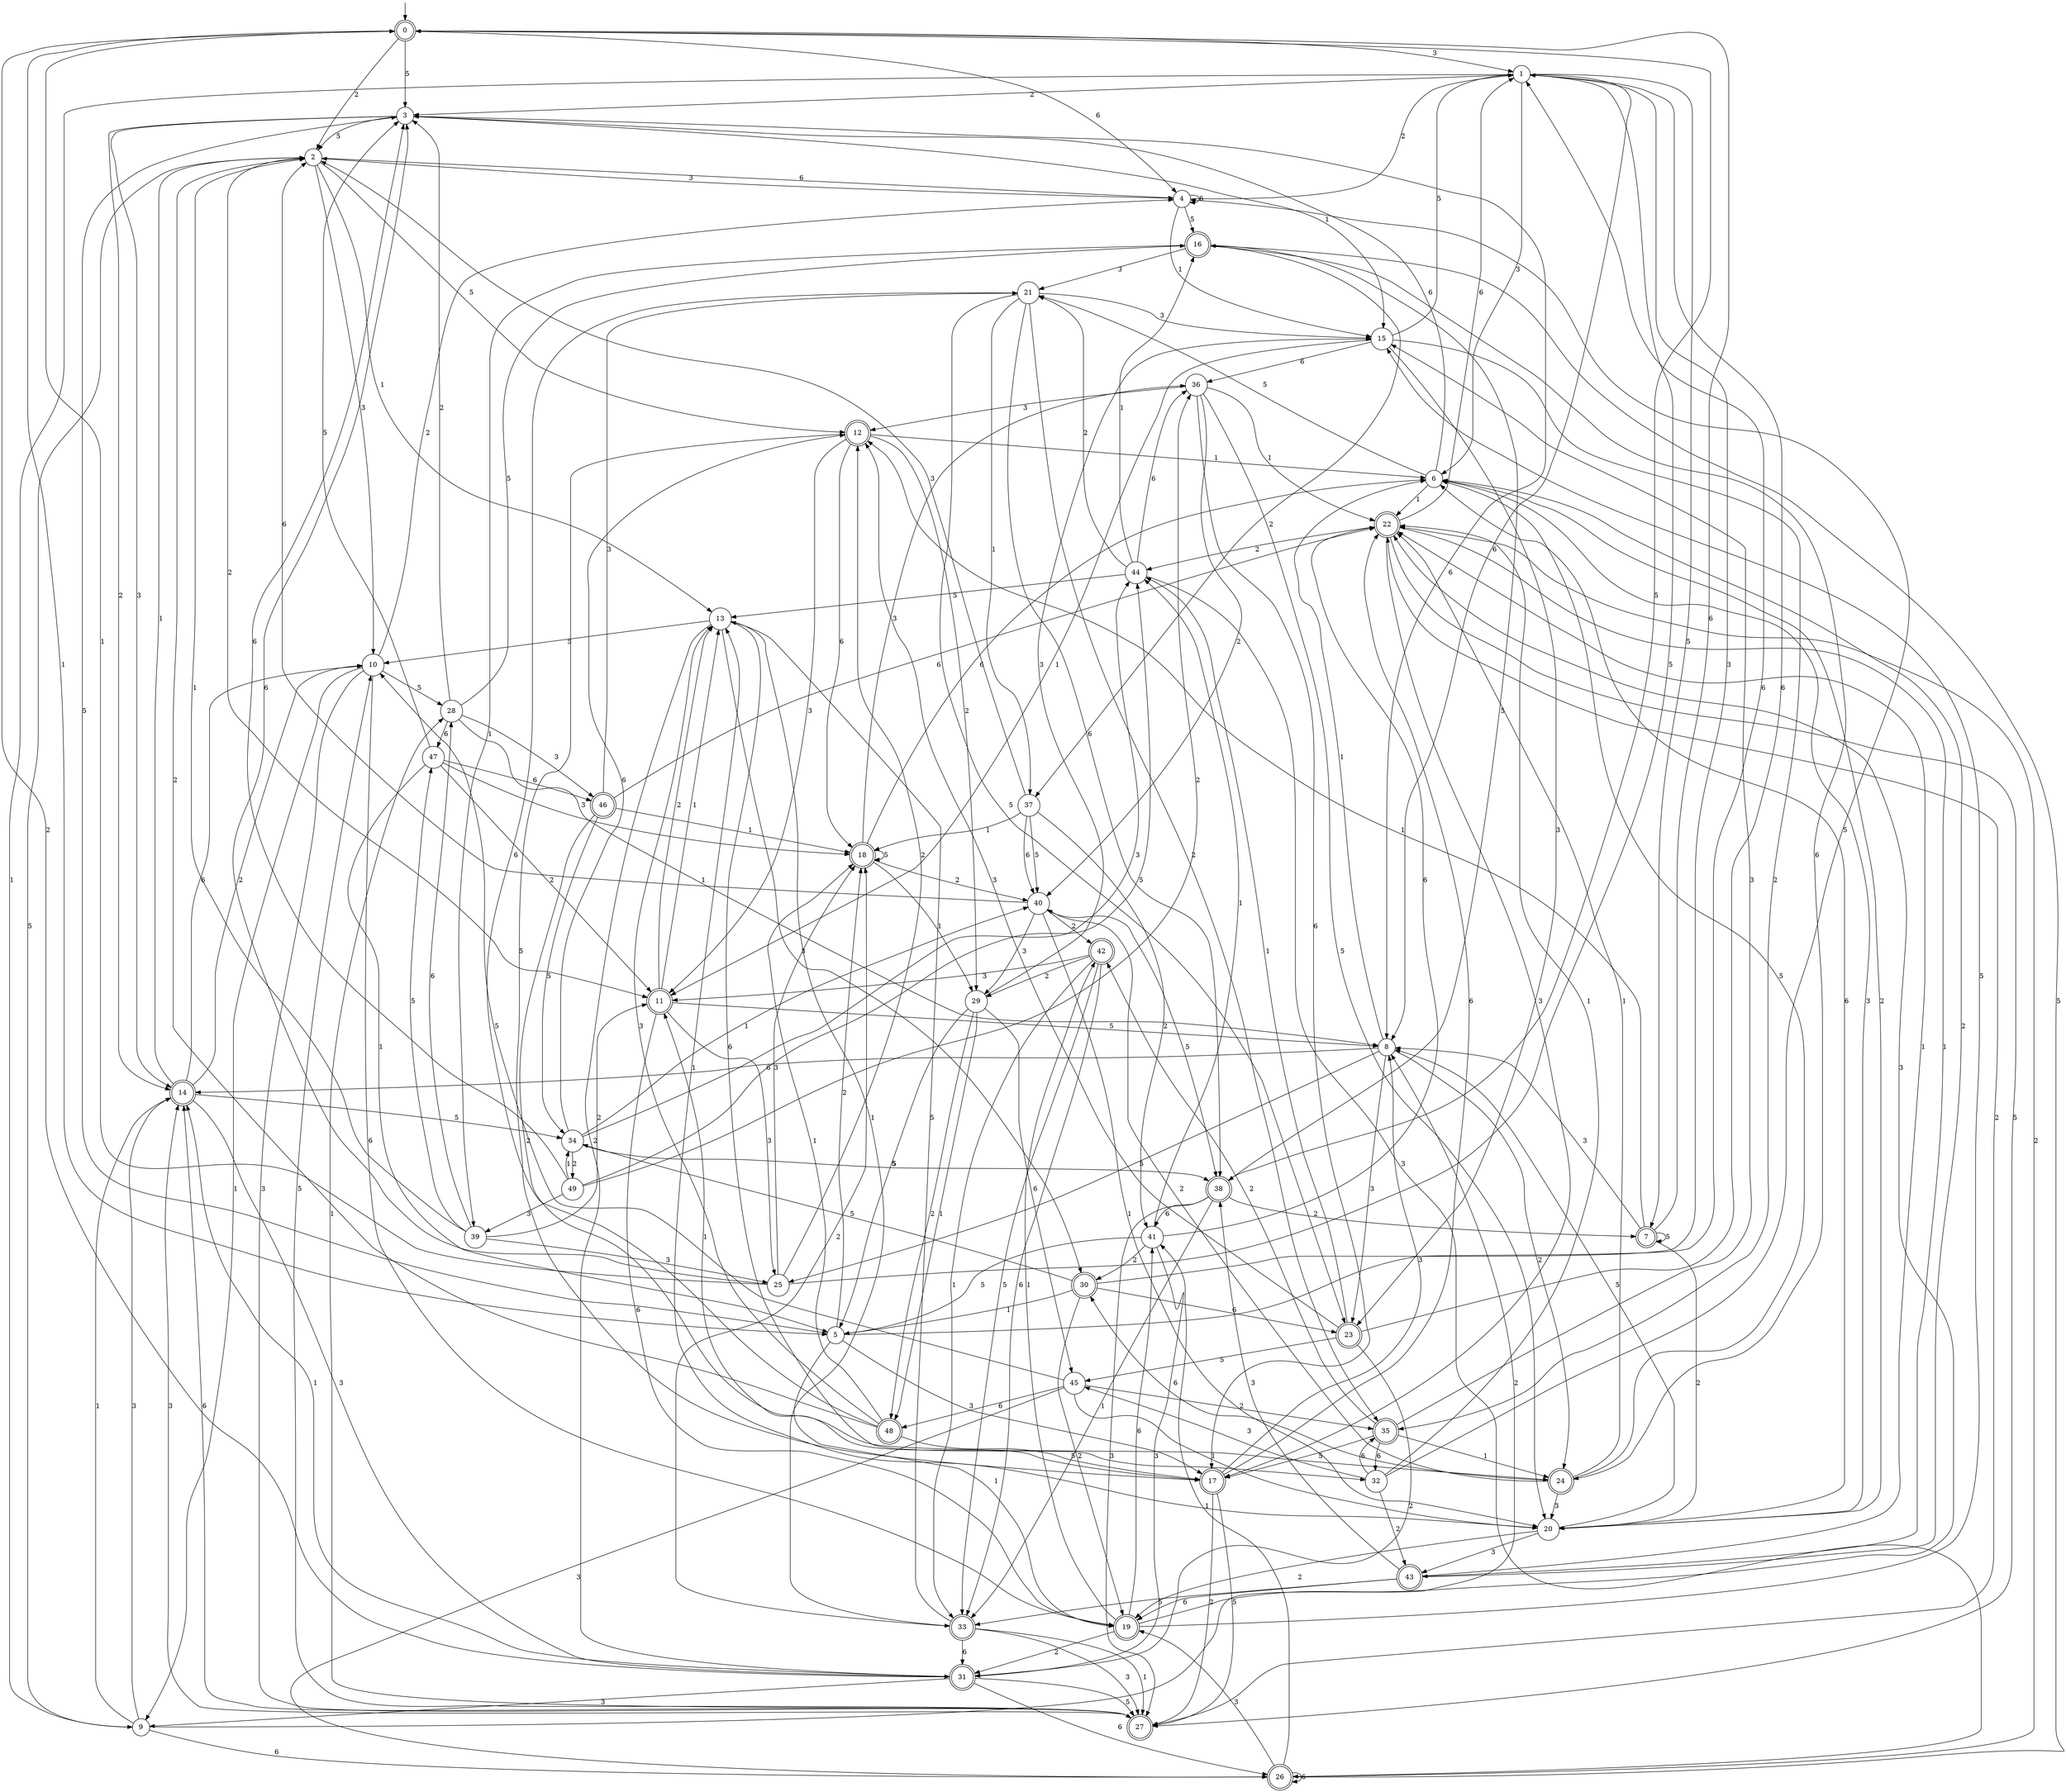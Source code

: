 digraph g {

	s0 [shape="doublecircle" label="0"];
	s1 [shape="circle" label="1"];
	s2 [shape="circle" label="2"];
	s3 [shape="circle" label="3"];
	s4 [shape="circle" label="4"];
	s5 [shape="circle" label="5"];
	s6 [shape="circle" label="6"];
	s7 [shape="doublecircle" label="7"];
	s8 [shape="circle" label="8"];
	s9 [shape="circle" label="9"];
	s10 [shape="circle" label="10"];
	s11 [shape="doublecircle" label="11"];
	s12 [shape="doublecircle" label="12"];
	s13 [shape="circle" label="13"];
	s14 [shape="doublecircle" label="14"];
	s15 [shape="circle" label="15"];
	s16 [shape="doublecircle" label="16"];
	s17 [shape="doublecircle" label="17"];
	s18 [shape="doublecircle" label="18"];
	s19 [shape="doublecircle" label="19"];
	s20 [shape="circle" label="20"];
	s21 [shape="circle" label="21"];
	s22 [shape="doublecircle" label="22"];
	s23 [shape="doublecircle" label="23"];
	s24 [shape="doublecircle" label="24"];
	s25 [shape="circle" label="25"];
	s26 [shape="doublecircle" label="26"];
	s27 [shape="doublecircle" label="27"];
	s28 [shape="circle" label="28"];
	s29 [shape="circle" label="29"];
	s30 [shape="doublecircle" label="30"];
	s31 [shape="doublecircle" label="31"];
	s32 [shape="circle" label="32"];
	s33 [shape="doublecircle" label="33"];
	s34 [shape="circle" label="34"];
	s35 [shape="doublecircle" label="35"];
	s36 [shape="circle" label="36"];
	s37 [shape="circle" label="37"];
	s38 [shape="doublecircle" label="38"];
	s39 [shape="circle" label="39"];
	s40 [shape="circle" label="40"];
	s41 [shape="circle" label="41"];
	s42 [shape="doublecircle" label="42"];
	s43 [shape="doublecircle" label="43"];
	s44 [shape="circle" label="44"];
	s45 [shape="circle" label="45"];
	s46 [shape="doublecircle" label="46"];
	s47 [shape="circle" label="47"];
	s48 [shape="doublecircle" label="48"];
	s49 [shape="circle" label="49"];
	s0 -> s1 [label="3"];
	s0 -> s2 [label="2"];
	s0 -> s3 [label="5"];
	s0 -> s4 [label="6"];
	s0 -> s5 [label="1"];
	s1 -> s6 [label="3"];
	s1 -> s3 [label="2"];
	s1 -> s7 [label="5"];
	s1 -> s8 [label="6"];
	s1 -> s9 [label="1"];
	s2 -> s10 [label="3"];
	s2 -> s11 [label="2"];
	s2 -> s12 [label="5"];
	s2 -> s4 [label="6"];
	s2 -> s13 [label="1"];
	s3 -> s14 [label="3"];
	s3 -> s14 [label="2"];
	s3 -> s2 [label="5"];
	s3 -> s8 [label="6"];
	s3 -> s15 [label="1"];
	s4 -> s2 [label="3"];
	s4 -> s1 [label="2"];
	s4 -> s16 [label="5"];
	s4 -> s4 [label="6"];
	s4 -> s15 [label="1"];
	s5 -> s17 [label="3"];
	s5 -> s18 [label="2"];
	s5 -> s3 [label="5"];
	s5 -> s1 [label="6"];
	s5 -> s19 [label="1"];
	s6 -> s20 [label="3"];
	s6 -> s20 [label="2"];
	s6 -> s21 [label="5"];
	s6 -> s3 [label="6"];
	s6 -> s22 [label="1"];
	s7 -> s8 [label="3"];
	s7 -> s20 [label="2"];
	s7 -> s7 [label="5"];
	s7 -> s0 [label="6"];
	s7 -> s12 [label="1"];
	s8 -> s23 [label="3"];
	s8 -> s24 [label="2"];
	s8 -> s25 [label="5"];
	s8 -> s14 [label="6"];
	s8 -> s6 [label="1"];
	s9 -> s14 [label="3"];
	s9 -> s8 [label="2"];
	s9 -> s2 [label="5"];
	s9 -> s26 [label="6"];
	s9 -> s14 [label="1"];
	s10 -> s27 [label="3"];
	s10 -> s4 [label="2"];
	s10 -> s28 [label="5"];
	s10 -> s19 [label="6"];
	s10 -> s9 [label="1"];
	s11 -> s25 [label="3"];
	s11 -> s13 [label="2"];
	s11 -> s8 [label="5"];
	s11 -> s19 [label="6"];
	s11 -> s13 [label="1"];
	s12 -> s11 [label="3"];
	s12 -> s29 [label="2"];
	s12 -> s17 [label="5"];
	s12 -> s18 [label="6"];
	s12 -> s6 [label="1"];
	s13 -> s30 [label="3"];
	s13 -> s31 [label="2"];
	s13 -> s10 [label="5"];
	s13 -> s32 [label="6"];
	s13 -> s33 [label="1"];
	s14 -> s31 [label="3"];
	s14 -> s10 [label="2"];
	s14 -> s34 [label="5"];
	s14 -> s10 [label="6"];
	s14 -> s2 [label="1"];
	s15 -> s23 [label="3"];
	s15 -> s35 [label="2"];
	s15 -> s1 [label="5"];
	s15 -> s36 [label="6"];
	s15 -> s11 [label="1"];
	s16 -> s21 [label="3"];
	s16 -> s37 [label="2"];
	s16 -> s38 [label="5"];
	s16 -> s24 [label="6"];
	s16 -> s39 [label="1"];
	s17 -> s8 [label="3"];
	s17 -> s27 [label="2"];
	s17 -> s27 [label="5"];
	s17 -> s22 [label="6"];
	s17 -> s11 [label="1"];
	s18 -> s36 [label="3"];
	s18 -> s40 [label="2"];
	s18 -> s18 [label="5"];
	s18 -> s6 [label="6"];
	s18 -> s29 [label="1"];
	s19 -> s22 [label="3"];
	s19 -> s31 [label="2"];
	s19 -> s15 [label="5"];
	s19 -> s41 [label="6"];
	s19 -> s42 [label="1"];
	s20 -> s43 [label="3"];
	s20 -> s19 [label="2"];
	s20 -> s8 [label="5"];
	s20 -> s6 [label="6"];
	s20 -> s13 [label="1"];
	s21 -> s15 [label="3"];
	s21 -> s35 [label="2"];
	s21 -> s23 [label="5"];
	s21 -> s38 [label="6"];
	s21 -> s37 [label="1"];
	s22 -> s17 [label="3"];
	s22 -> s44 [label="2"];
	s22 -> s27 [label="5"];
	s22 -> s1 [label="6"];
	s22 -> s43 [label="1"];
	s23 -> s12 [label="3"];
	s23 -> s31 [label="2"];
	s23 -> s45 [label="5"];
	s23 -> s1 [label="6"];
	s23 -> s44 [label="1"];
	s24 -> s20 [label="3"];
	s24 -> s40 [label="2"];
	s24 -> s6 [label="5"];
	s24 -> s30 [label="6"];
	s24 -> s22 [label="1"];
	s25 -> s18 [label="3"];
	s25 -> s12 [label="2"];
	s25 -> s1 [label="5"];
	s25 -> s3 [label="6"];
	s25 -> s0 [label="1"];
	s26 -> s19 [label="3"];
	s26 -> s22 [label="2"];
	s26 -> s16 [label="5"];
	s26 -> s26 [label="6"];
	s26 -> s41 [label="1"];
	s27 -> s14 [label="3"];
	s27 -> s22 [label="2"];
	s27 -> s10 [label="5"];
	s27 -> s14 [label="6"];
	s27 -> s28 [label="1"];
	s28 -> s46 [label="3"];
	s28 -> s3 [label="2"];
	s28 -> s16 [label="5"];
	s28 -> s47 [label="6"];
	s28 -> s8 [label="1"];
	s29 -> s15 [label="3"];
	s29 -> s48 [label="2"];
	s29 -> s5 [label="5"];
	s29 -> s45 [label="6"];
	s29 -> s48 [label="1"];
	s30 -> s1 [label="3"];
	s30 -> s19 [label="2"];
	s30 -> s34 [label="5"];
	s30 -> s23 [label="6"];
	s30 -> s5 [label="1"];
	s31 -> s9 [label="3"];
	s31 -> s0 [label="2"];
	s31 -> s27 [label="5"];
	s31 -> s26 [label="6"];
	s31 -> s14 [label="1"];
	s32 -> s45 [label="3"];
	s32 -> s43 [label="2"];
	s32 -> s4 [label="5"];
	s32 -> s35 [label="6"];
	s32 -> s22 [label="1"];
	s33 -> s27 [label="3"];
	s33 -> s18 [label="2"];
	s33 -> s13 [label="5"];
	s33 -> s31 [label="6"];
	s33 -> s27 [label="1"];
	s34 -> s44 [label="3"];
	s34 -> s49 [label="2"];
	s34 -> s38 [label="5"];
	s34 -> s12 [label="6"];
	s34 -> s40 [label="1"];
	s35 -> s15 [label="3"];
	s35 -> s42 [label="2"];
	s35 -> s17 [label="5"];
	s35 -> s32 [label="6"];
	s35 -> s24 [label="1"];
	s36 -> s12 [label="3"];
	s36 -> s40 [label="2"];
	s36 -> s20 [label="5"];
	s36 -> s17 [label="6"];
	s36 -> s22 [label="1"];
	s37 -> s2 [label="3"];
	s37 -> s41 [label="2"];
	s37 -> s40 [label="5"];
	s37 -> s40 [label="6"];
	s37 -> s18 [label="1"];
	s38 -> s27 [label="3"];
	s38 -> s7 [label="2"];
	s38 -> s0 [label="5"];
	s38 -> s41 [label="6"];
	s38 -> s33 [label="1"];
	s39 -> s25 [label="3"];
	s39 -> s11 [label="2"];
	s39 -> s47 [label="5"];
	s39 -> s28 [label="6"];
	s39 -> s2 [label="1"];
	s40 -> s29 [label="3"];
	s40 -> s42 [label="2"];
	s40 -> s38 [label="5"];
	s40 -> s2 [label="6"];
	s40 -> s20 [label="1"];
	s41 -> s31 [label="3"];
	s41 -> s30 [label="2"];
	s41 -> s5 [label="5"];
	s41 -> s22 [label="6"];
	s41 -> s44 [label="1"];
	s42 -> s11 [label="3"];
	s42 -> s29 [label="2"];
	s42 -> s33 [label="5"];
	s42 -> s33 [label="6"];
	s42 -> s33 [label="1"];
	s43 -> s38 [label="3"];
	s43 -> s6 [label="2"];
	s43 -> s33 [label="5"];
	s43 -> s19 [label="6"];
	s43 -> s22 [label="1"];
	s44 -> s26 [label="3"];
	s44 -> s21 [label="2"];
	s44 -> s13 [label="5"];
	s44 -> s36 [label="6"];
	s44 -> s16 [label="1"];
	s45 -> s26 [label="3"];
	s45 -> s35 [label="2"];
	s45 -> s10 [label="5"];
	s45 -> s48 [label="6"];
	s45 -> s20 [label="1"];
	s46 -> s21 [label="3"];
	s46 -> s24 [label="2"];
	s46 -> s34 [label="5"];
	s46 -> s22 [label="6"];
	s46 -> s18 [label="1"];
	s47 -> s18 [label="3"];
	s47 -> s11 [label="2"];
	s47 -> s3 [label="5"];
	s47 -> s46 [label="6"];
	s47 -> s5 [label="1"];
	s48 -> s13 [label="3"];
	s48 -> s2 [label="2"];
	s48 -> s17 [label="5"];
	s48 -> s21 [label="6"];
	s48 -> s18 [label="1"];
	s49 -> s39 [label="3"];
	s49 -> s36 [label="2"];
	s49 -> s44 [label="5"];
	s49 -> s3 [label="6"];
	s49 -> s34 [label="1"];

__start0 [label="" shape="none" width="0" height="0"];
__start0 -> s0;

}
